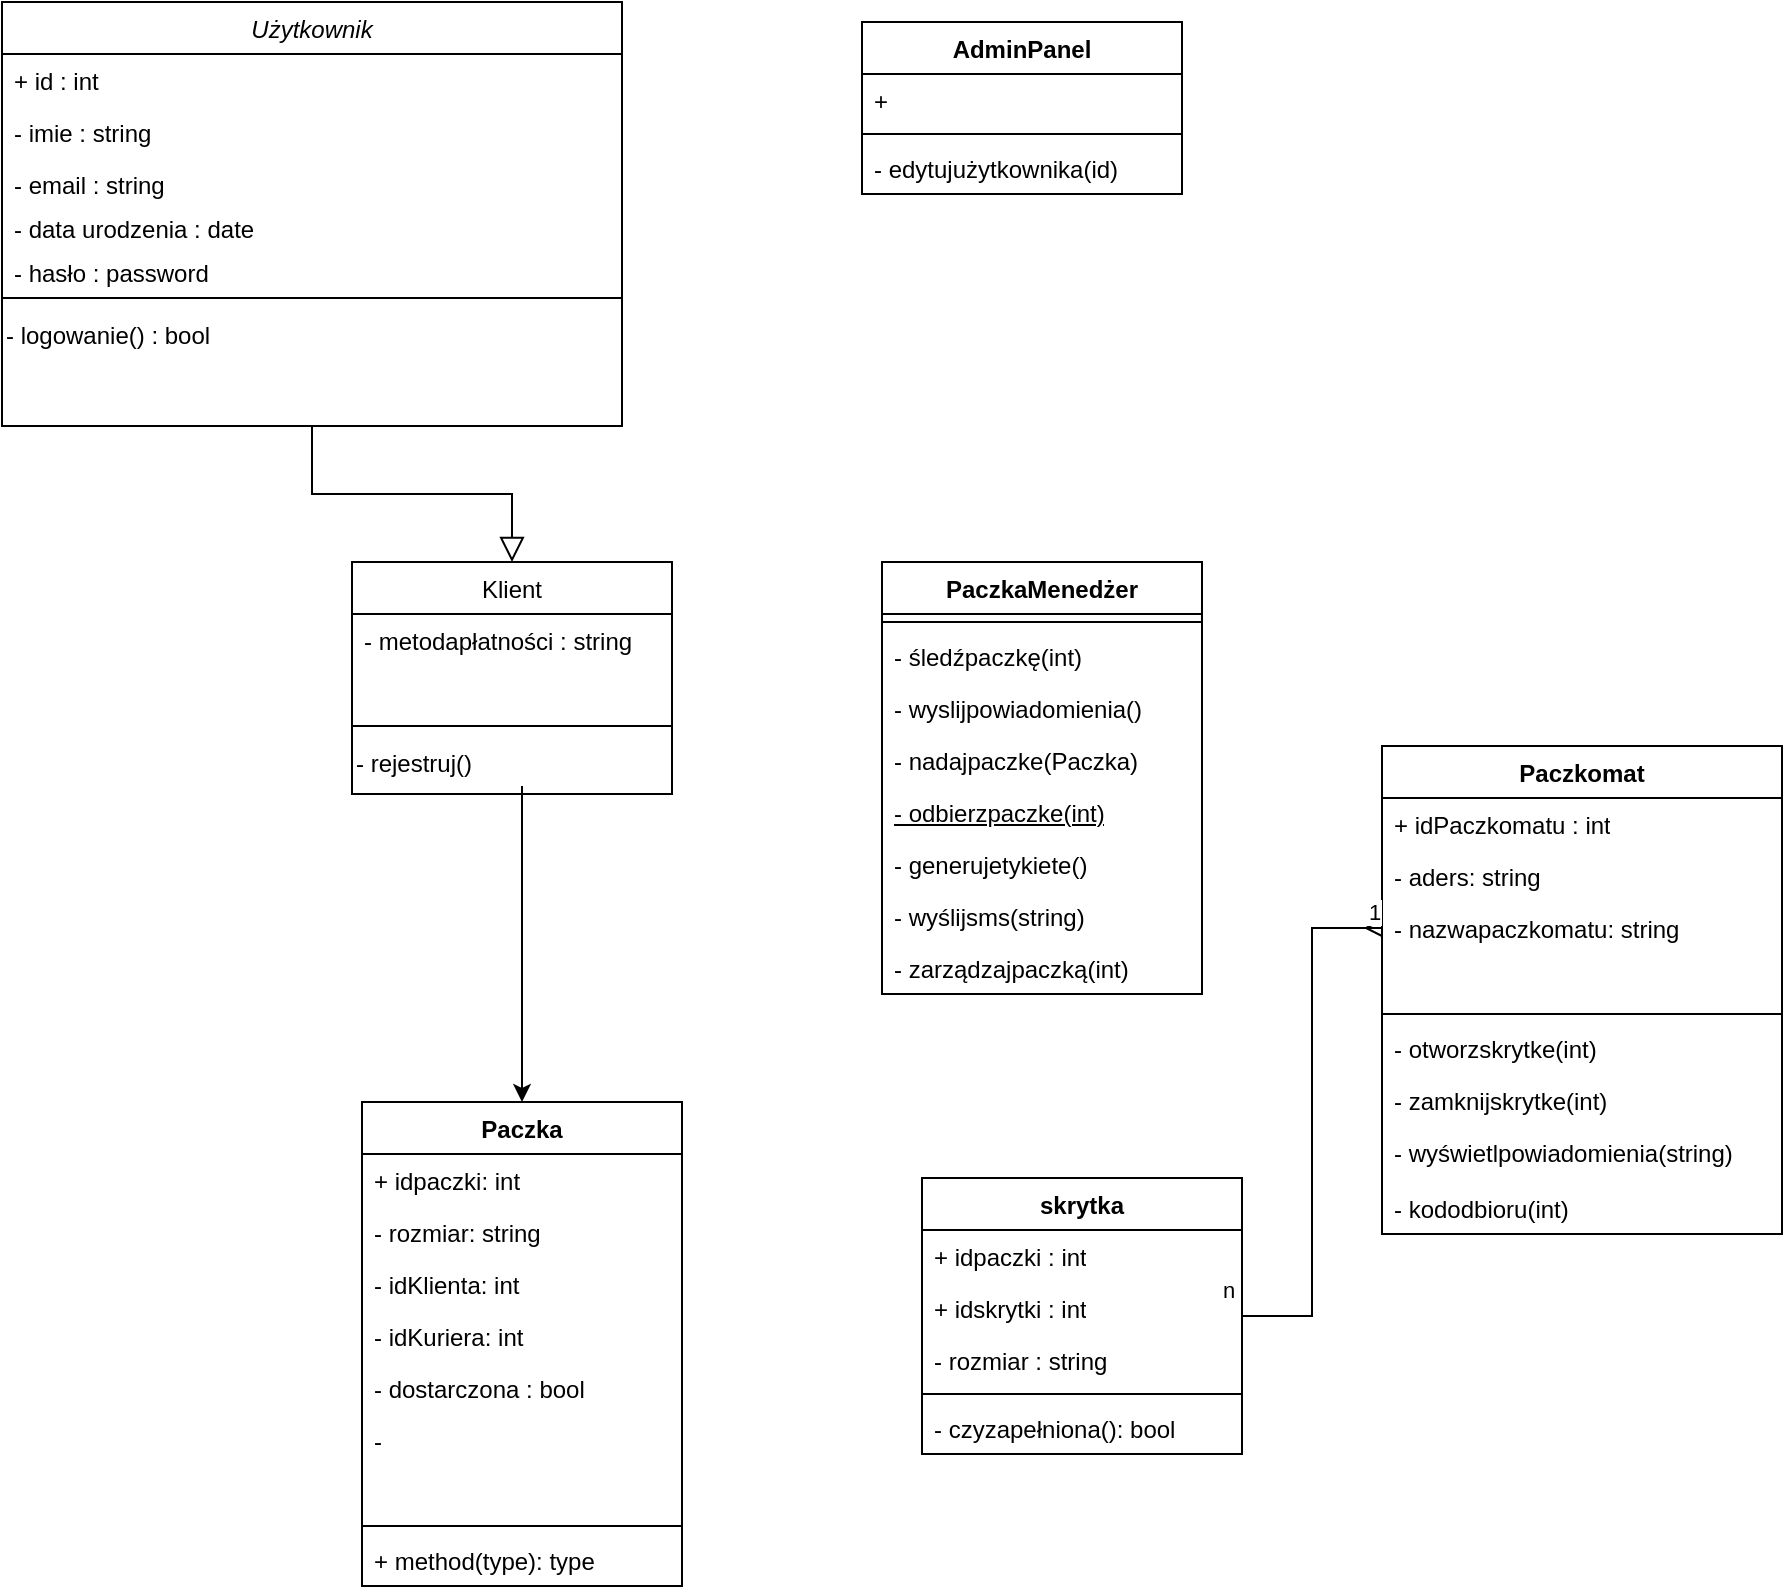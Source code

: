 <mxfile version="28.2.5">
  <diagram id="C5RBs43oDa-KdzZeNtuy" name="Page-1">
    <mxGraphModel grid="1" page="1" gridSize="10" guides="1" tooltips="1" connect="1" arrows="1" fold="1" pageScale="1" pageWidth="827" pageHeight="1169" math="0" shadow="0">
      <root>
        <mxCell id="WIyWlLk6GJQsqaUBKTNV-0" />
        <mxCell id="WIyWlLk6GJQsqaUBKTNV-1" parent="WIyWlLk6GJQsqaUBKTNV-0" />
        <mxCell id="zkfFHV4jXpPFQw0GAbJ--6" value="Klient" style="swimlane;fontStyle=0;align=center;verticalAlign=top;childLayout=stackLayout;horizontal=1;startSize=26;horizontalStack=0;resizeParent=1;resizeLast=0;collapsible=1;marginBottom=0;rounded=0;shadow=0;strokeWidth=1;" vertex="1" parent="WIyWlLk6GJQsqaUBKTNV-1">
          <mxGeometry x="165" y="370" width="160" height="116" as="geometry">
            <mxRectangle x="130" y="380" width="160" height="26" as="alternateBounds" />
          </mxGeometry>
        </mxCell>
        <mxCell id="zkfFHV4jXpPFQw0GAbJ--7" value="- metodapłatności : string" style="text;align=left;verticalAlign=top;spacingLeft=4;spacingRight=4;overflow=hidden;rotatable=0;points=[[0,0.5],[1,0.5]];portConstraint=eastwest;" vertex="1" parent="zkfFHV4jXpPFQw0GAbJ--6">
          <mxGeometry y="26" width="160" height="26" as="geometry" />
        </mxCell>
        <mxCell id="HC54pvf1KbEnYkaLw3Ze-30" style="text;align=left;verticalAlign=top;spacingLeft=4;spacingRight=4;overflow=hidden;rotatable=0;points=[[0,0.5],[1,0.5]];portConstraint=eastwest;rounded=0;shadow=0;html=0;" vertex="1" parent="zkfFHV4jXpPFQw0GAbJ--6">
          <mxGeometry y="52" width="160" height="26" as="geometry" />
        </mxCell>
        <mxCell id="zkfFHV4jXpPFQw0GAbJ--9" value="" style="line;html=1;strokeWidth=1;align=left;verticalAlign=middle;spacingTop=-1;spacingLeft=3;spacingRight=3;rotatable=0;labelPosition=right;points=[];portConstraint=eastwest;" vertex="1" parent="zkfFHV4jXpPFQw0GAbJ--6">
          <mxGeometry y="78" width="160" height="8" as="geometry" />
        </mxCell>
        <mxCell id="HC54pvf1KbEnYkaLw3Ze-87" value="- rejestruj()" style="text;html=1;align=left;verticalAlign=middle;resizable=0;points=[];autosize=1;strokeColor=none;fillColor=none;" vertex="1" parent="zkfFHV4jXpPFQw0GAbJ--6">
          <mxGeometry y="86" width="160" height="30" as="geometry" />
        </mxCell>
        <mxCell id="zkfFHV4jXpPFQw0GAbJ--12" value="" style="endArrow=block;endSize=10;endFill=0;shadow=0;strokeWidth=1;rounded=0;curved=0;edgeStyle=elbowEdgeStyle;elbow=vertical;entryX=0.5;entryY=0;entryDx=0;entryDy=0;exitX=0.5;exitY=1;exitDx=0;exitDy=0;" edge="1" parent="WIyWlLk6GJQsqaUBKTNV-1" source="zkfFHV4jXpPFQw0GAbJ--0" target="zkfFHV4jXpPFQw0GAbJ--6">
          <mxGeometry width="160" relative="1" as="geometry">
            <mxPoint x="240" y="370" as="sourcePoint" />
            <mxPoint x="240" y="300" as="targetPoint" />
          </mxGeometry>
        </mxCell>
        <mxCell id="zkfFHV4jXpPFQw0GAbJ--0" value="Użytkownik&#xa;" style="swimlane;fontStyle=2;align=center;verticalAlign=top;childLayout=stackLayout;horizontal=1;startSize=26;horizontalStack=0;resizeParent=1;resizeLast=0;collapsible=1;marginBottom=0;rounded=0;shadow=0;strokeWidth=1;" vertex="1" parent="WIyWlLk6GJQsqaUBKTNV-1">
          <mxGeometry x="-10" y="90" width="310" height="212" as="geometry">
            <mxRectangle x="230" y="140" width="160" height="26" as="alternateBounds" />
          </mxGeometry>
        </mxCell>
        <mxCell id="zkfFHV4jXpPFQw0GAbJ--1" value="+ id : int" style="text;align=left;verticalAlign=top;spacingLeft=4;spacingRight=4;overflow=hidden;rotatable=0;points=[[0,0.5],[1,0.5]];portConstraint=eastwest;" vertex="1" parent="zkfFHV4jXpPFQw0GAbJ--0">
          <mxGeometry y="26" width="310" height="26" as="geometry" />
        </mxCell>
        <mxCell id="zkfFHV4jXpPFQw0GAbJ--2" value="- imie : string&#xa;" style="text;align=left;verticalAlign=top;spacingLeft=4;spacingRight=4;overflow=hidden;rotatable=0;points=[[0,0.5],[1,0.5]];portConstraint=eastwest;rounded=0;shadow=0;html=0;" vertex="1" parent="zkfFHV4jXpPFQw0GAbJ--0">
          <mxGeometry y="52" width="310" height="26" as="geometry" />
        </mxCell>
        <mxCell id="zkfFHV4jXpPFQw0GAbJ--3" value="- email : string&#xa;" style="text;align=left;verticalAlign=top;spacingLeft=4;spacingRight=4;overflow=hidden;rotatable=0;points=[[0,0.5],[1,0.5]];portConstraint=eastwest;rounded=0;shadow=0;html=0;" vertex="1" parent="zkfFHV4jXpPFQw0GAbJ--0">
          <mxGeometry y="78" width="310" height="22" as="geometry" />
        </mxCell>
        <mxCell id="HC54pvf1KbEnYkaLw3Ze-8" value="- data urodzenia : date" style="text;align=left;verticalAlign=top;spacingLeft=4;spacingRight=4;overflow=hidden;rotatable=0;points=[[0,0.5],[1,0.5]];portConstraint=eastwest;rounded=0;shadow=0;html=0;" vertex="1" parent="zkfFHV4jXpPFQw0GAbJ--0">
          <mxGeometry y="100" width="310" height="22" as="geometry" />
        </mxCell>
        <mxCell id="HC54pvf1KbEnYkaLw3Ze-9" value="- hasło : password" style="text;align=left;verticalAlign=top;spacingLeft=4;spacingRight=4;overflow=hidden;rotatable=0;points=[[0,0.5],[1,0.5]];portConstraint=eastwest;rounded=0;shadow=0;html=0;" vertex="1" parent="zkfFHV4jXpPFQw0GAbJ--0">
          <mxGeometry y="122" width="310" height="22" as="geometry" />
        </mxCell>
        <mxCell id="zkfFHV4jXpPFQw0GAbJ--4" value="" style="line;html=1;strokeWidth=1;align=left;verticalAlign=middle;spacingTop=-1;spacingLeft=3;spacingRight=3;rotatable=0;labelPosition=right;points=[];portConstraint=eastwest;" vertex="1" parent="zkfFHV4jXpPFQw0GAbJ--0">
          <mxGeometry y="144" width="310" height="8" as="geometry" />
        </mxCell>
        <mxCell id="HC54pvf1KbEnYkaLw3Ze-29" value="- logowanie() : bool" style="text;html=1;align=left;verticalAlign=middle;resizable=0;points=[];autosize=1;strokeColor=none;fillColor=none;" vertex="1" parent="zkfFHV4jXpPFQw0GAbJ--0">
          <mxGeometry y="152" width="310" height="30" as="geometry" />
        </mxCell>
        <mxCell id="HC54pvf1KbEnYkaLw3Ze-86" style="text;html=1;align=left;verticalAlign=middle;resizable=0;points=[];autosize=1;strokeColor=none;fillColor=none;" vertex="1" parent="zkfFHV4jXpPFQw0GAbJ--0">
          <mxGeometry y="182" width="310" height="30" as="geometry" />
        </mxCell>
        <mxCell id="HC54pvf1KbEnYkaLw3Ze-32" value="Paczka" style="swimlane;fontStyle=1;align=center;verticalAlign=top;childLayout=stackLayout;horizontal=1;startSize=26;horizontalStack=0;resizeParent=1;resizeParentMax=0;resizeLast=0;collapsible=1;marginBottom=0;whiteSpace=wrap;html=1;" vertex="1" parent="WIyWlLk6GJQsqaUBKTNV-1">
          <mxGeometry x="170" y="640" width="160" height="242" as="geometry" />
        </mxCell>
        <mxCell id="HC54pvf1KbEnYkaLw3Ze-33" value="+ idpaczki: int" style="text;strokeColor=none;fillColor=none;align=left;verticalAlign=top;spacingLeft=4;spacingRight=4;overflow=hidden;rotatable=0;points=[[0,0.5],[1,0.5]];portConstraint=eastwest;whiteSpace=wrap;html=1;" vertex="1" parent="HC54pvf1KbEnYkaLw3Ze-32">
          <mxGeometry y="26" width="160" height="26" as="geometry" />
        </mxCell>
        <mxCell id="HC54pvf1KbEnYkaLw3Ze-39" value="- rozmiar: string" style="text;strokeColor=none;fillColor=none;align=left;verticalAlign=top;spacingLeft=4;spacingRight=4;overflow=hidden;rotatable=0;points=[[0,0.5],[1,0.5]];portConstraint=eastwest;whiteSpace=wrap;html=1;" vertex="1" parent="HC54pvf1KbEnYkaLw3Ze-32">
          <mxGeometry y="52" width="160" height="26" as="geometry" />
        </mxCell>
        <mxCell id="HC54pvf1KbEnYkaLw3Ze-40" value="- idKlienta: int&lt;div&gt;&lt;br&gt;&lt;/div&gt;" style="text;strokeColor=none;fillColor=none;align=left;verticalAlign=top;spacingLeft=4;spacingRight=4;overflow=hidden;rotatable=0;points=[[0,0.5],[1,0.5]];portConstraint=eastwest;whiteSpace=wrap;html=1;" vertex="1" parent="HC54pvf1KbEnYkaLw3Ze-32">
          <mxGeometry y="78" width="160" height="26" as="geometry" />
        </mxCell>
        <mxCell id="HC54pvf1KbEnYkaLw3Ze-41" value="- idKuriera: int" style="text;strokeColor=none;fillColor=none;align=left;verticalAlign=top;spacingLeft=4;spacingRight=4;overflow=hidden;rotatable=0;points=[[0,0.5],[1,0.5]];portConstraint=eastwest;whiteSpace=wrap;html=1;" vertex="1" parent="HC54pvf1KbEnYkaLw3Ze-32">
          <mxGeometry y="104" width="160" height="26" as="geometry" />
        </mxCell>
        <mxCell id="HC54pvf1KbEnYkaLw3Ze-42" value="- dostarczona : bool" style="text;strokeColor=none;fillColor=none;align=left;verticalAlign=top;spacingLeft=4;spacingRight=4;overflow=hidden;rotatable=0;points=[[0,0.5],[1,0.5]];portConstraint=eastwest;whiteSpace=wrap;html=1;" vertex="1" parent="HC54pvf1KbEnYkaLw3Ze-32">
          <mxGeometry y="130" width="160" height="26" as="geometry" />
        </mxCell>
        <mxCell id="HC54pvf1KbEnYkaLw3Ze-44" value="-&amp;nbsp;" style="text;strokeColor=none;fillColor=none;align=left;verticalAlign=top;spacingLeft=4;spacingRight=4;overflow=hidden;rotatable=0;points=[[0,0.5],[1,0.5]];portConstraint=eastwest;whiteSpace=wrap;html=1;" vertex="1" parent="HC54pvf1KbEnYkaLw3Ze-32">
          <mxGeometry y="156" width="160" height="26" as="geometry" />
        </mxCell>
        <mxCell id="HC54pvf1KbEnYkaLw3Ze-43" style="text;strokeColor=none;fillColor=none;align=left;verticalAlign=top;spacingLeft=4;spacingRight=4;overflow=hidden;rotatable=0;points=[[0,0.5],[1,0.5]];portConstraint=eastwest;whiteSpace=wrap;html=1;" vertex="1" parent="HC54pvf1KbEnYkaLw3Ze-32">
          <mxGeometry y="182" width="160" height="26" as="geometry" />
        </mxCell>
        <mxCell id="HC54pvf1KbEnYkaLw3Ze-34" value="" style="line;strokeWidth=1;fillColor=none;align=left;verticalAlign=middle;spacingTop=-1;spacingLeft=3;spacingRight=3;rotatable=0;labelPosition=right;points=[];portConstraint=eastwest;strokeColor=inherit;" vertex="1" parent="HC54pvf1KbEnYkaLw3Ze-32">
          <mxGeometry y="208" width="160" height="8" as="geometry" />
        </mxCell>
        <mxCell id="HC54pvf1KbEnYkaLw3Ze-35" value="+ method(type): type" style="text;strokeColor=none;fillColor=none;align=left;verticalAlign=top;spacingLeft=4;spacingRight=4;overflow=hidden;rotatable=0;points=[[0,0.5],[1,0.5]];portConstraint=eastwest;whiteSpace=wrap;html=1;" vertex="1" parent="HC54pvf1KbEnYkaLw3Ze-32">
          <mxGeometry y="216" width="160" height="26" as="geometry" />
        </mxCell>
        <mxCell id="HC54pvf1KbEnYkaLw3Ze-38" style="edgeStyle=orthogonalEdgeStyle;rounded=0;orthogonalLoop=1;jettySize=auto;html=1;entryX=0.5;entryY=0;entryDx=0;entryDy=0;exitX=0.5;exitY=1;exitDx=0;exitDy=0;" edge="1" parent="WIyWlLk6GJQsqaUBKTNV-1" source="zkfFHV4jXpPFQw0GAbJ--6" target="HC54pvf1KbEnYkaLw3Ze-32">
          <mxGeometry relative="1" as="geometry">
            <mxPoint x="255" y="430" as="sourcePoint" />
            <mxPoint x="60" y="390" as="targetPoint" />
            <Array as="points">
              <mxPoint x="250" y="482" />
              <mxPoint x="250" y="626" />
            </Array>
          </mxGeometry>
        </mxCell>
        <mxCell id="HC54pvf1KbEnYkaLw3Ze-45" value="PaczkaMenedżer" style="swimlane;fontStyle=1;align=center;verticalAlign=top;childLayout=stackLayout;horizontal=1;startSize=26;horizontalStack=0;resizeParent=1;resizeParentMax=0;resizeLast=0;collapsible=1;marginBottom=0;whiteSpace=wrap;html=1;" vertex="1" parent="WIyWlLk6GJQsqaUBKTNV-1">
          <mxGeometry x="430" y="370" width="160" height="216" as="geometry" />
        </mxCell>
        <mxCell id="HC54pvf1KbEnYkaLw3Ze-47" value="" style="line;strokeWidth=1;fillColor=none;align=left;verticalAlign=middle;spacingTop=-1;spacingLeft=3;spacingRight=3;rotatable=0;labelPosition=right;points=[];portConstraint=eastwest;strokeColor=inherit;" vertex="1" parent="HC54pvf1KbEnYkaLw3Ze-45">
          <mxGeometry y="26" width="160" height="8" as="geometry" />
        </mxCell>
        <mxCell id="HC54pvf1KbEnYkaLw3Ze-48" value="- śledźpaczkę(int)&amp;nbsp;" style="text;strokeColor=none;fillColor=none;align=left;verticalAlign=top;spacingLeft=4;spacingRight=4;overflow=hidden;rotatable=0;points=[[0,0.5],[1,0.5]];portConstraint=eastwest;whiteSpace=wrap;html=1;" vertex="1" parent="HC54pvf1KbEnYkaLw3Ze-45">
          <mxGeometry y="34" width="160" height="26" as="geometry" />
        </mxCell>
        <mxCell id="HC54pvf1KbEnYkaLw3Ze-49" value="- wyslijpowiadomienia()" style="text;strokeColor=none;fillColor=none;align=left;verticalAlign=top;spacingLeft=4;spacingRight=4;overflow=hidden;rotatable=0;points=[[0,0.5],[1,0.5]];portConstraint=eastwest;whiteSpace=wrap;html=1;" vertex="1" parent="HC54pvf1KbEnYkaLw3Ze-45">
          <mxGeometry y="60" width="160" height="26" as="geometry" />
        </mxCell>
        <mxCell id="HC54pvf1KbEnYkaLw3Ze-50" value="- nadajpaczke(Paczka)" style="text;strokeColor=none;fillColor=none;align=left;verticalAlign=top;spacingLeft=4;spacingRight=4;overflow=hidden;rotatable=0;points=[[0,0.5],[1,0.5]];portConstraint=eastwest;whiteSpace=wrap;html=1;" vertex="1" parent="HC54pvf1KbEnYkaLw3Ze-45">
          <mxGeometry y="86" width="160" height="26" as="geometry" />
        </mxCell>
        <mxCell id="HC54pvf1KbEnYkaLw3Ze-51" value="&lt;span style=&quot;text-wrap-mode: nowrap; text-decoration-line: underline;&quot;&gt;- odbierzpaczke(int)&lt;/span&gt;" style="text;strokeColor=none;fillColor=none;align=left;verticalAlign=top;spacingLeft=4;spacingRight=4;overflow=hidden;rotatable=0;points=[[0,0.5],[1,0.5]];portConstraint=eastwest;whiteSpace=wrap;html=1;" vertex="1" parent="HC54pvf1KbEnYkaLw3Ze-45">
          <mxGeometry y="112" width="160" height="26" as="geometry" />
        </mxCell>
        <mxCell id="HC54pvf1KbEnYkaLw3Ze-55" value="- generujetykiete()" style="text;strokeColor=none;fillColor=none;align=left;verticalAlign=top;spacingLeft=4;spacingRight=4;overflow=hidden;rotatable=0;points=[[0,0.5],[1,0.5]];portConstraint=eastwest;whiteSpace=wrap;html=1;" vertex="1" parent="HC54pvf1KbEnYkaLw3Ze-45">
          <mxGeometry y="138" width="160" height="26" as="geometry" />
        </mxCell>
        <mxCell id="HC54pvf1KbEnYkaLw3Ze-54" value="- wyślijsms(string)" style="text;strokeColor=none;fillColor=none;align=left;verticalAlign=top;spacingLeft=4;spacingRight=4;overflow=hidden;rotatable=0;points=[[0,0.5],[1,0.5]];portConstraint=eastwest;whiteSpace=wrap;html=1;" vertex="1" parent="HC54pvf1KbEnYkaLw3Ze-45">
          <mxGeometry y="164" width="160" height="26" as="geometry" />
        </mxCell>
        <mxCell id="HC54pvf1KbEnYkaLw3Ze-84" value="- zarządzajpaczką(int)" style="text;strokeColor=none;fillColor=none;align=left;verticalAlign=top;spacingLeft=4;spacingRight=4;overflow=hidden;rotatable=0;points=[[0,0.5],[1,0.5]];portConstraint=eastwest;whiteSpace=wrap;html=1;" vertex="1" parent="HC54pvf1KbEnYkaLw3Ze-45">
          <mxGeometry y="190" width="160" height="26" as="geometry" />
        </mxCell>
        <mxCell id="HC54pvf1KbEnYkaLw3Ze-56" value="Paczkomat" style="swimlane;fontStyle=1;align=center;verticalAlign=top;childLayout=stackLayout;horizontal=1;startSize=26;horizontalStack=0;resizeParent=1;resizeParentMax=0;resizeLast=0;collapsible=1;marginBottom=0;whiteSpace=wrap;html=1;" vertex="1" parent="WIyWlLk6GJQsqaUBKTNV-1">
          <mxGeometry x="680" y="462" width="200" height="244" as="geometry" />
        </mxCell>
        <mxCell id="HC54pvf1KbEnYkaLw3Ze-57" value="+ idPaczkomatu : int" style="text;strokeColor=none;fillColor=none;align=left;verticalAlign=top;spacingLeft=4;spacingRight=4;overflow=hidden;rotatable=0;points=[[0,0.5],[1,0.5]];portConstraint=eastwest;whiteSpace=wrap;html=1;" vertex="1" parent="HC54pvf1KbEnYkaLw3Ze-56">
          <mxGeometry y="26" width="200" height="26" as="geometry" />
        </mxCell>
        <mxCell id="HC54pvf1KbEnYkaLw3Ze-61" value="- aders: string" style="text;strokeColor=none;fillColor=none;align=left;verticalAlign=top;spacingLeft=4;spacingRight=4;overflow=hidden;rotatable=0;points=[[0,0.5],[1,0.5]];portConstraint=eastwest;whiteSpace=wrap;html=1;" vertex="1" parent="HC54pvf1KbEnYkaLw3Ze-56">
          <mxGeometry y="52" width="200" height="26" as="geometry" />
        </mxCell>
        <mxCell id="HC54pvf1KbEnYkaLw3Ze-60" value="- nazwapaczkomatu: string" style="text;strokeColor=none;fillColor=none;align=left;verticalAlign=top;spacingLeft=4;spacingRight=4;overflow=hidden;rotatable=0;points=[[0,0.5],[1,0.5]];portConstraint=eastwest;whiteSpace=wrap;html=1;" vertex="1" parent="HC54pvf1KbEnYkaLw3Ze-56">
          <mxGeometry y="78" width="200" height="26" as="geometry" />
        </mxCell>
        <mxCell id="HC54pvf1KbEnYkaLw3Ze-62" style="text;strokeColor=none;fillColor=none;align=left;verticalAlign=top;spacingLeft=4;spacingRight=4;overflow=hidden;rotatable=0;points=[[0,0.5],[1,0.5]];portConstraint=eastwest;whiteSpace=wrap;html=1;" vertex="1" parent="HC54pvf1KbEnYkaLw3Ze-56">
          <mxGeometry y="104" width="200" height="26" as="geometry" />
        </mxCell>
        <mxCell id="HC54pvf1KbEnYkaLw3Ze-58" value="" style="line;strokeWidth=1;fillColor=none;align=left;verticalAlign=middle;spacingTop=-1;spacingLeft=3;spacingRight=3;rotatable=0;labelPosition=right;points=[];portConstraint=eastwest;strokeColor=inherit;" vertex="1" parent="HC54pvf1KbEnYkaLw3Ze-56">
          <mxGeometry y="130" width="200" height="8" as="geometry" />
        </mxCell>
        <mxCell id="HC54pvf1KbEnYkaLw3Ze-59" value="- otworzskrytke(int)" style="text;strokeColor=none;fillColor=none;align=left;verticalAlign=top;spacingLeft=4;spacingRight=4;overflow=hidden;rotatable=0;points=[[0,0.5],[1,0.5]];portConstraint=eastwest;whiteSpace=wrap;html=1;" vertex="1" parent="HC54pvf1KbEnYkaLw3Ze-56">
          <mxGeometry y="138" width="200" height="26" as="geometry" />
        </mxCell>
        <mxCell id="HC54pvf1KbEnYkaLw3Ze-63" value="- zamknijskrytke(int)" style="text;strokeColor=none;fillColor=none;align=left;verticalAlign=top;spacingLeft=4;spacingRight=4;overflow=hidden;rotatable=0;points=[[0,0.5],[1,0.5]];portConstraint=eastwest;whiteSpace=wrap;html=1;" vertex="1" parent="HC54pvf1KbEnYkaLw3Ze-56">
          <mxGeometry y="164" width="200" height="26" as="geometry" />
        </mxCell>
        <mxCell id="HC54pvf1KbEnYkaLw3Ze-82" value="- wyświetl&lt;span style=&quot;background-color: transparent; color: light-dark(rgb(0, 0, 0), rgb(255, 255, 255));&quot;&gt;powiadomienia(string)&lt;/span&gt;" style="text;strokeColor=none;fillColor=none;align=left;verticalAlign=top;spacingLeft=4;spacingRight=4;overflow=hidden;rotatable=0;points=[[0,0.5],[1,0.5]];portConstraint=eastwest;whiteSpace=wrap;html=1;" vertex="1" parent="HC54pvf1KbEnYkaLw3Ze-56">
          <mxGeometry y="190" width="200" height="28" as="geometry" />
        </mxCell>
        <mxCell id="HC54pvf1KbEnYkaLw3Ze-83" value="- kododbioru(int)" style="text;strokeColor=none;fillColor=none;align=left;verticalAlign=top;spacingLeft=4;spacingRight=4;overflow=hidden;rotatable=0;points=[[0,0.5],[1,0.5]];portConstraint=eastwest;whiteSpace=wrap;html=1;" vertex="1" parent="HC54pvf1KbEnYkaLw3Ze-56">
          <mxGeometry y="218" width="200" height="26" as="geometry" />
        </mxCell>
        <mxCell id="HC54pvf1KbEnYkaLw3Ze-71" style="edgeStyle=orthogonalEdgeStyle;rounded=0;orthogonalLoop=1;jettySize=auto;html=1;exitX=1;exitY=0.5;exitDx=0;exitDy=0;entryX=0;entryY=0.5;entryDx=0;entryDy=0;endArrow=ERmany;endFill=0;" edge="1" parent="WIyWlLk6GJQsqaUBKTNV-1" source="HC54pvf1KbEnYkaLw3Ze-65" target="HC54pvf1KbEnYkaLw3Ze-60">
          <mxGeometry relative="1" as="geometry" />
        </mxCell>
        <mxCell id="HC54pvf1KbEnYkaLw3Ze-77" value="n" style="edgeLabel;html=1;align=center;verticalAlign=middle;resizable=0;points=[];" connectable="0" vertex="1" parent="HC54pvf1KbEnYkaLw3Ze-71">
          <mxGeometry x="-0.657" relative="1" as="geometry">
            <mxPoint x="-42" y="-3" as="offset" />
          </mxGeometry>
        </mxCell>
        <mxCell id="HC54pvf1KbEnYkaLw3Ze-78" value="1" style="edgeLabel;html=1;align=center;verticalAlign=middle;resizable=0;points=[];" connectable="0" vertex="1" parent="HC54pvf1KbEnYkaLw3Ze-71">
          <mxGeometry x="0.718" y="-1" relative="1" as="geometry">
            <mxPoint x="30" y="-10" as="offset" />
          </mxGeometry>
        </mxCell>
        <mxCell id="HC54pvf1KbEnYkaLw3Ze-65" value="skrytka" style="swimlane;fontStyle=1;align=center;verticalAlign=top;childLayout=stackLayout;horizontal=1;startSize=26;horizontalStack=0;resizeParent=1;resizeParentMax=0;resizeLast=0;collapsible=1;marginBottom=0;whiteSpace=wrap;html=1;" vertex="1" parent="WIyWlLk6GJQsqaUBKTNV-1">
          <mxGeometry x="450" y="678" width="160" height="138" as="geometry" />
        </mxCell>
        <mxCell id="HC54pvf1KbEnYkaLw3Ze-66" value="+ idpaczki : int" style="text;strokeColor=none;fillColor=none;align=left;verticalAlign=top;spacingLeft=4;spacingRight=4;overflow=hidden;rotatable=0;points=[[0,0.5],[1,0.5]];portConstraint=eastwest;whiteSpace=wrap;html=1;" vertex="1" parent="HC54pvf1KbEnYkaLw3Ze-65">
          <mxGeometry y="26" width="160" height="26" as="geometry" />
        </mxCell>
        <mxCell id="HC54pvf1KbEnYkaLw3Ze-70" value="+ idskrytki : int" style="text;strokeColor=none;fillColor=none;align=left;verticalAlign=top;spacingLeft=4;spacingRight=4;overflow=hidden;rotatable=0;points=[[0,0.5],[1,0.5]];portConstraint=eastwest;whiteSpace=wrap;html=1;" vertex="1" parent="HC54pvf1KbEnYkaLw3Ze-65">
          <mxGeometry y="52" width="160" height="26" as="geometry" />
        </mxCell>
        <mxCell id="HC54pvf1KbEnYkaLw3Ze-69" value="- rozmiar : string" style="text;strokeColor=none;fillColor=none;align=left;verticalAlign=top;spacingLeft=4;spacingRight=4;overflow=hidden;rotatable=0;points=[[0,0.5],[1,0.5]];portConstraint=eastwest;whiteSpace=wrap;html=1;" vertex="1" parent="HC54pvf1KbEnYkaLw3Ze-65">
          <mxGeometry y="78" width="160" height="26" as="geometry" />
        </mxCell>
        <mxCell id="HC54pvf1KbEnYkaLw3Ze-67" value="" style="line;strokeWidth=1;fillColor=none;align=left;verticalAlign=middle;spacingTop=-1;spacingLeft=3;spacingRight=3;rotatable=0;labelPosition=right;points=[];portConstraint=eastwest;strokeColor=inherit;" vertex="1" parent="HC54pvf1KbEnYkaLw3Ze-65">
          <mxGeometry y="104" width="160" height="8" as="geometry" />
        </mxCell>
        <mxCell id="HC54pvf1KbEnYkaLw3Ze-68" value="- czyzapełniona(): bool" style="text;strokeColor=none;fillColor=none;align=left;verticalAlign=top;spacingLeft=4;spacingRight=4;overflow=hidden;rotatable=0;points=[[0,0.5],[1,0.5]];portConstraint=eastwest;whiteSpace=wrap;html=1;" vertex="1" parent="HC54pvf1KbEnYkaLw3Ze-65">
          <mxGeometry y="112" width="160" height="26" as="geometry" />
        </mxCell>
        <mxCell id="HC54pvf1KbEnYkaLw3Ze-88" value="AdminPanel" style="swimlane;fontStyle=1;align=center;verticalAlign=top;childLayout=stackLayout;horizontal=1;startSize=26;horizontalStack=0;resizeParent=1;resizeParentMax=0;resizeLast=0;collapsible=1;marginBottom=0;whiteSpace=wrap;html=1;" vertex="1" parent="WIyWlLk6GJQsqaUBKTNV-1">
          <mxGeometry x="420" y="100" width="160" height="86" as="geometry" />
        </mxCell>
        <mxCell id="HC54pvf1KbEnYkaLw3Ze-89" value="+&amp;nbsp;" style="text;strokeColor=none;fillColor=none;align=left;verticalAlign=top;spacingLeft=4;spacingRight=4;overflow=hidden;rotatable=0;points=[[0,0.5],[1,0.5]];portConstraint=eastwest;whiteSpace=wrap;html=1;" vertex="1" parent="HC54pvf1KbEnYkaLw3Ze-88">
          <mxGeometry y="26" width="160" height="26" as="geometry" />
        </mxCell>
        <mxCell id="HC54pvf1KbEnYkaLw3Ze-90" value="" style="line;strokeWidth=1;fillColor=none;align=left;verticalAlign=middle;spacingTop=-1;spacingLeft=3;spacingRight=3;rotatable=0;labelPosition=right;points=[];portConstraint=eastwest;strokeColor=inherit;" vertex="1" parent="HC54pvf1KbEnYkaLw3Ze-88">
          <mxGeometry y="52" width="160" height="8" as="geometry" />
        </mxCell>
        <mxCell id="HC54pvf1KbEnYkaLw3Ze-91" value="- edytujużytkownika(id)" style="text;strokeColor=none;fillColor=none;align=left;verticalAlign=top;spacingLeft=4;spacingRight=4;overflow=hidden;rotatable=0;points=[[0,0.5],[1,0.5]];portConstraint=eastwest;whiteSpace=wrap;html=1;" vertex="1" parent="HC54pvf1KbEnYkaLw3Ze-88">
          <mxGeometry y="60" width="160" height="26" as="geometry" />
        </mxCell>
      </root>
    </mxGraphModel>
  </diagram>
</mxfile>
